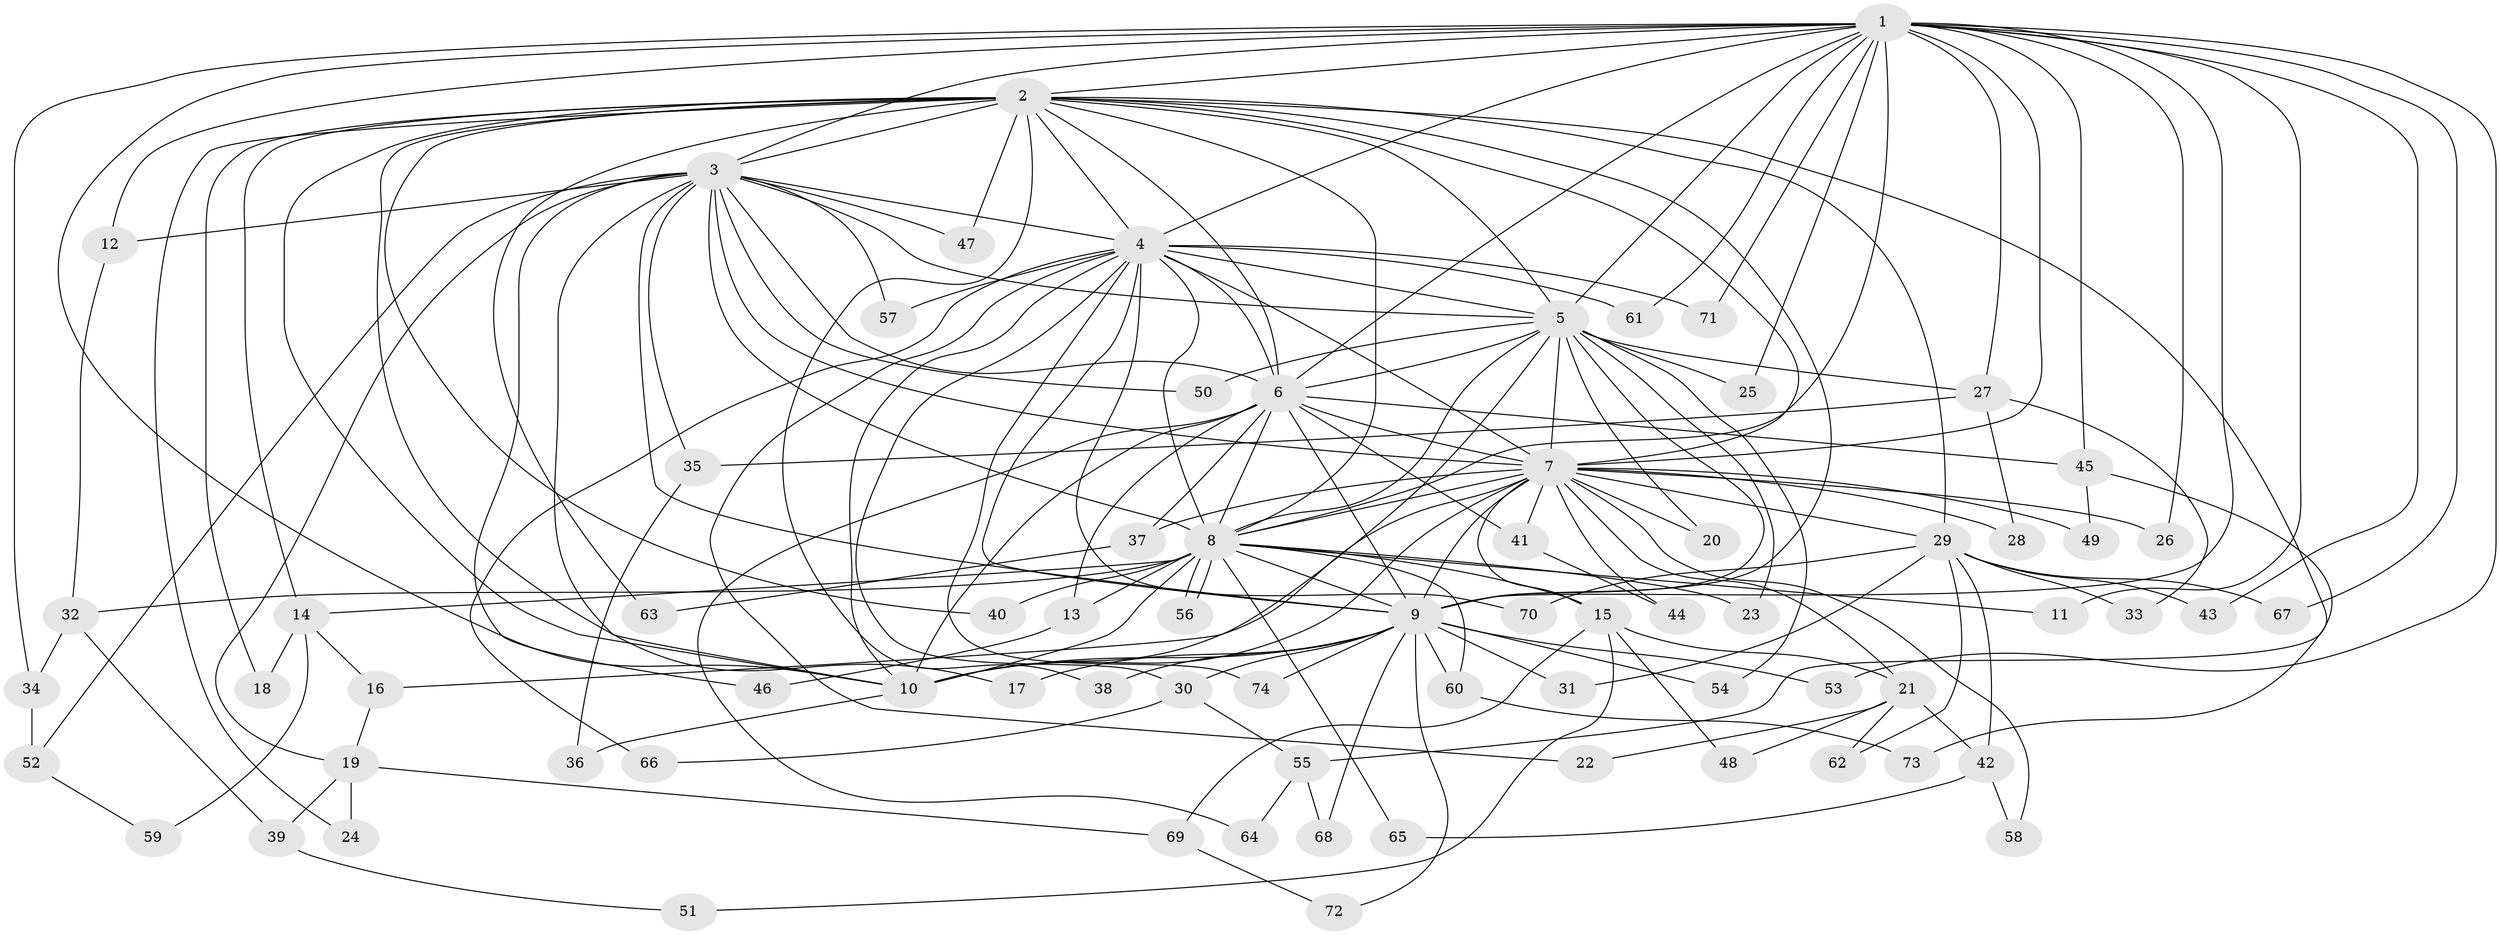 // coarse degree distribution, {19: 0.037037037037037035, 15: 0.05555555555555555, 13: 0.018518518518518517, 17: 0.037037037037037035, 2: 0.5555555555555556, 3: 0.1111111111111111, 5: 0.07407407407407407, 7: 0.018518518518518517, 6: 0.037037037037037035, 9: 0.018518518518518517, 4: 0.037037037037037035}
// Generated by graph-tools (version 1.1) at 2025/23/03/03/25 07:23:47]
// undirected, 74 vertices, 173 edges
graph export_dot {
graph [start="1"]
  node [color=gray90,style=filled];
  1;
  2;
  3;
  4;
  5;
  6;
  7;
  8;
  9;
  10;
  11;
  12;
  13;
  14;
  15;
  16;
  17;
  18;
  19;
  20;
  21;
  22;
  23;
  24;
  25;
  26;
  27;
  28;
  29;
  30;
  31;
  32;
  33;
  34;
  35;
  36;
  37;
  38;
  39;
  40;
  41;
  42;
  43;
  44;
  45;
  46;
  47;
  48;
  49;
  50;
  51;
  52;
  53;
  54;
  55;
  56;
  57;
  58;
  59;
  60;
  61;
  62;
  63;
  64;
  65;
  66;
  67;
  68;
  69;
  70;
  71;
  72;
  73;
  74;
  1 -- 2;
  1 -- 3;
  1 -- 4;
  1 -- 5;
  1 -- 6;
  1 -- 7;
  1 -- 8;
  1 -- 9;
  1 -- 10;
  1 -- 11;
  1 -- 12;
  1 -- 25;
  1 -- 26;
  1 -- 27;
  1 -- 34;
  1 -- 43;
  1 -- 45;
  1 -- 53;
  1 -- 61;
  1 -- 67;
  1 -- 71;
  2 -- 3;
  2 -- 4;
  2 -- 5;
  2 -- 6;
  2 -- 7;
  2 -- 8;
  2 -- 9;
  2 -- 10;
  2 -- 14;
  2 -- 17;
  2 -- 18;
  2 -- 24;
  2 -- 29;
  2 -- 38;
  2 -- 40;
  2 -- 47;
  2 -- 55;
  2 -- 63;
  3 -- 4;
  3 -- 5;
  3 -- 6;
  3 -- 7;
  3 -- 8;
  3 -- 9;
  3 -- 10;
  3 -- 12;
  3 -- 19;
  3 -- 35;
  3 -- 46;
  3 -- 47;
  3 -- 50;
  3 -- 52;
  3 -- 57;
  4 -- 5;
  4 -- 6;
  4 -- 7;
  4 -- 8;
  4 -- 9;
  4 -- 10;
  4 -- 22;
  4 -- 30;
  4 -- 57;
  4 -- 61;
  4 -- 66;
  4 -- 70;
  4 -- 71;
  4 -- 74;
  5 -- 6;
  5 -- 7;
  5 -- 8;
  5 -- 9;
  5 -- 10;
  5 -- 20;
  5 -- 23;
  5 -- 25;
  5 -- 27;
  5 -- 50;
  5 -- 54;
  6 -- 7;
  6 -- 8;
  6 -- 9;
  6 -- 10;
  6 -- 13;
  6 -- 37;
  6 -- 41;
  6 -- 45;
  6 -- 64;
  7 -- 8;
  7 -- 9;
  7 -- 10;
  7 -- 15;
  7 -- 16;
  7 -- 20;
  7 -- 21;
  7 -- 26;
  7 -- 28;
  7 -- 29;
  7 -- 37;
  7 -- 41;
  7 -- 44;
  7 -- 49;
  7 -- 58;
  8 -- 9;
  8 -- 10;
  8 -- 11;
  8 -- 13;
  8 -- 14;
  8 -- 15;
  8 -- 23;
  8 -- 32;
  8 -- 40;
  8 -- 56;
  8 -- 56;
  8 -- 60;
  8 -- 65;
  9 -- 10;
  9 -- 17;
  9 -- 30;
  9 -- 31;
  9 -- 38;
  9 -- 53;
  9 -- 54;
  9 -- 60;
  9 -- 68;
  9 -- 72;
  9 -- 74;
  10 -- 36;
  12 -- 32;
  13 -- 46;
  14 -- 16;
  14 -- 18;
  14 -- 59;
  15 -- 21;
  15 -- 48;
  15 -- 51;
  15 -- 69;
  16 -- 19;
  19 -- 24;
  19 -- 39;
  19 -- 69;
  21 -- 22;
  21 -- 42;
  21 -- 48;
  21 -- 62;
  27 -- 28;
  27 -- 33;
  27 -- 35;
  29 -- 31;
  29 -- 33;
  29 -- 42;
  29 -- 43;
  29 -- 62;
  29 -- 67;
  29 -- 70;
  30 -- 55;
  30 -- 66;
  32 -- 34;
  32 -- 39;
  34 -- 52;
  35 -- 36;
  37 -- 63;
  39 -- 51;
  41 -- 44;
  42 -- 58;
  42 -- 65;
  45 -- 49;
  45 -- 73;
  52 -- 59;
  55 -- 64;
  55 -- 68;
  60 -- 73;
  69 -- 72;
}
